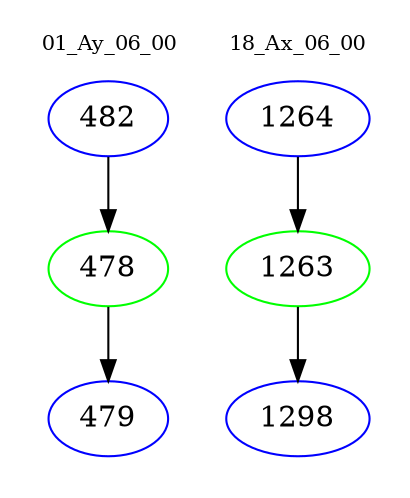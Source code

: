 digraph{
subgraph cluster_0 {
color = white
label = "01_Ay_06_00";
fontsize=10;
T0_482 [label="482", color="blue"]
T0_482 -> T0_478 [color="black"]
T0_478 [label="478", color="green"]
T0_478 -> T0_479 [color="black"]
T0_479 [label="479", color="blue"]
}
subgraph cluster_1 {
color = white
label = "18_Ax_06_00";
fontsize=10;
T1_1264 [label="1264", color="blue"]
T1_1264 -> T1_1263 [color="black"]
T1_1263 [label="1263", color="green"]
T1_1263 -> T1_1298 [color="black"]
T1_1298 [label="1298", color="blue"]
}
}
